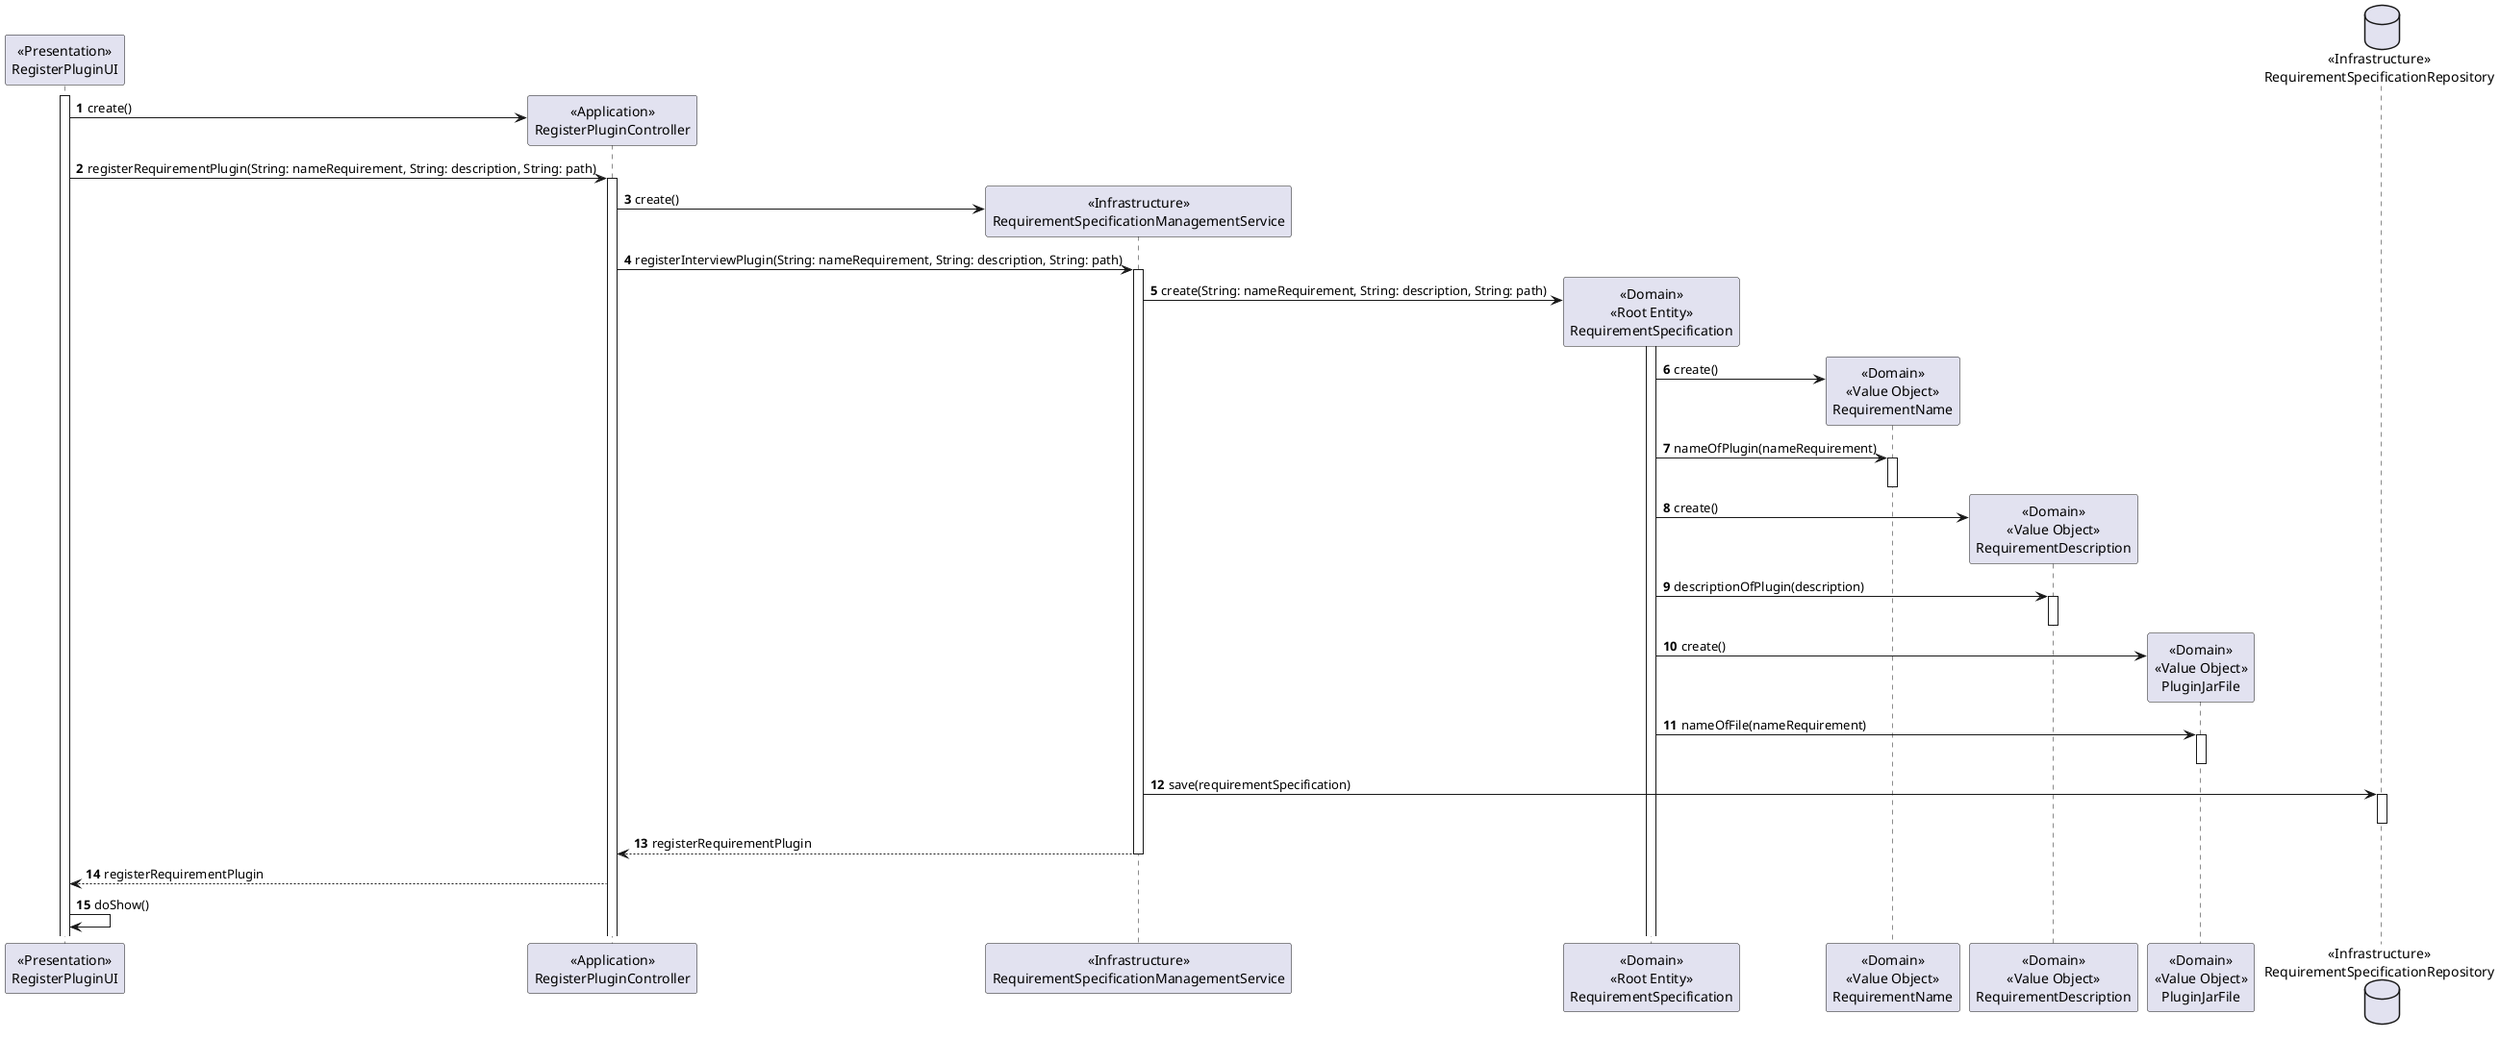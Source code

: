 @startuml
'https://plantuml.com/sequence-diagram

autonumber
skinparam sequenceMessageAlign left

Participant "<<Presentation>>\nRegisterPluginUI" as UI
Participant "<<Application>>\nRegisterPluginController" as CTRL
Participant "<<Infrastructure>>\nRequirementSpecificationManagementService" as SERVICERS
Participant "<<Domain>>\n<<Root Entity>>\nRequirementSpecification" as RS
Participant "<<Domain>>\n<<Value Object>>\nRequirementName" as RSNAME
Participant "<<Domain>>\n<<Value Object>>\nRequirementDescription" as RSDESC
Participant "<<Domain>>\n<<Value Object>>\nPluginJarFile" as RSPLUGIN
Database "<<Infrastructure>>\nRequirementSpecificationRepository" as RSREPO

Activate UI

    UI -> CTRL**: create()

    UI -> CTRL: registerRequirementPlugin(String: nameRequirement, String: description, String: path)

    Activate CTRL

    CTRL -> SERVICERS**: create()

    CTRL -> SERVICERS: registerInterviewPlugin(String: nameRequirement, String: description, String: path)

    Activate SERVICERS

    SERVICERS -> RS**: create(String: nameRequirement, String: description, String: path)

    Activate RS

    RS -> RSNAME**: create()

    RS -> RSNAME: nameOfPlugin(nameRequirement)

    Activate RSNAME

    Deactivate RSNAME

    RS -> RSDESC**: create()

    RS -> RSDESC: descriptionOfPlugin(description)

    Activate RSDESC

    Deactivate RSDESC

    RS -> RSPLUGIN**: create()

    RS -> RSPLUGIN: nameOfFile(nameRequirement)

    Activate RSPLUGIN

    Deactivate RSPLUGIN

    SERVICERS -> RSREPO: save(requirementSpecification)

    Activate RSREPO

    Deactivate RSREPO

    SERVICERS --> CTRL: registerRequirementPlugin

    Deactivate SERVICERS

    CTRL --> UI: registerRequirementPlugin

    UI -> UI: doShow()

@enduml